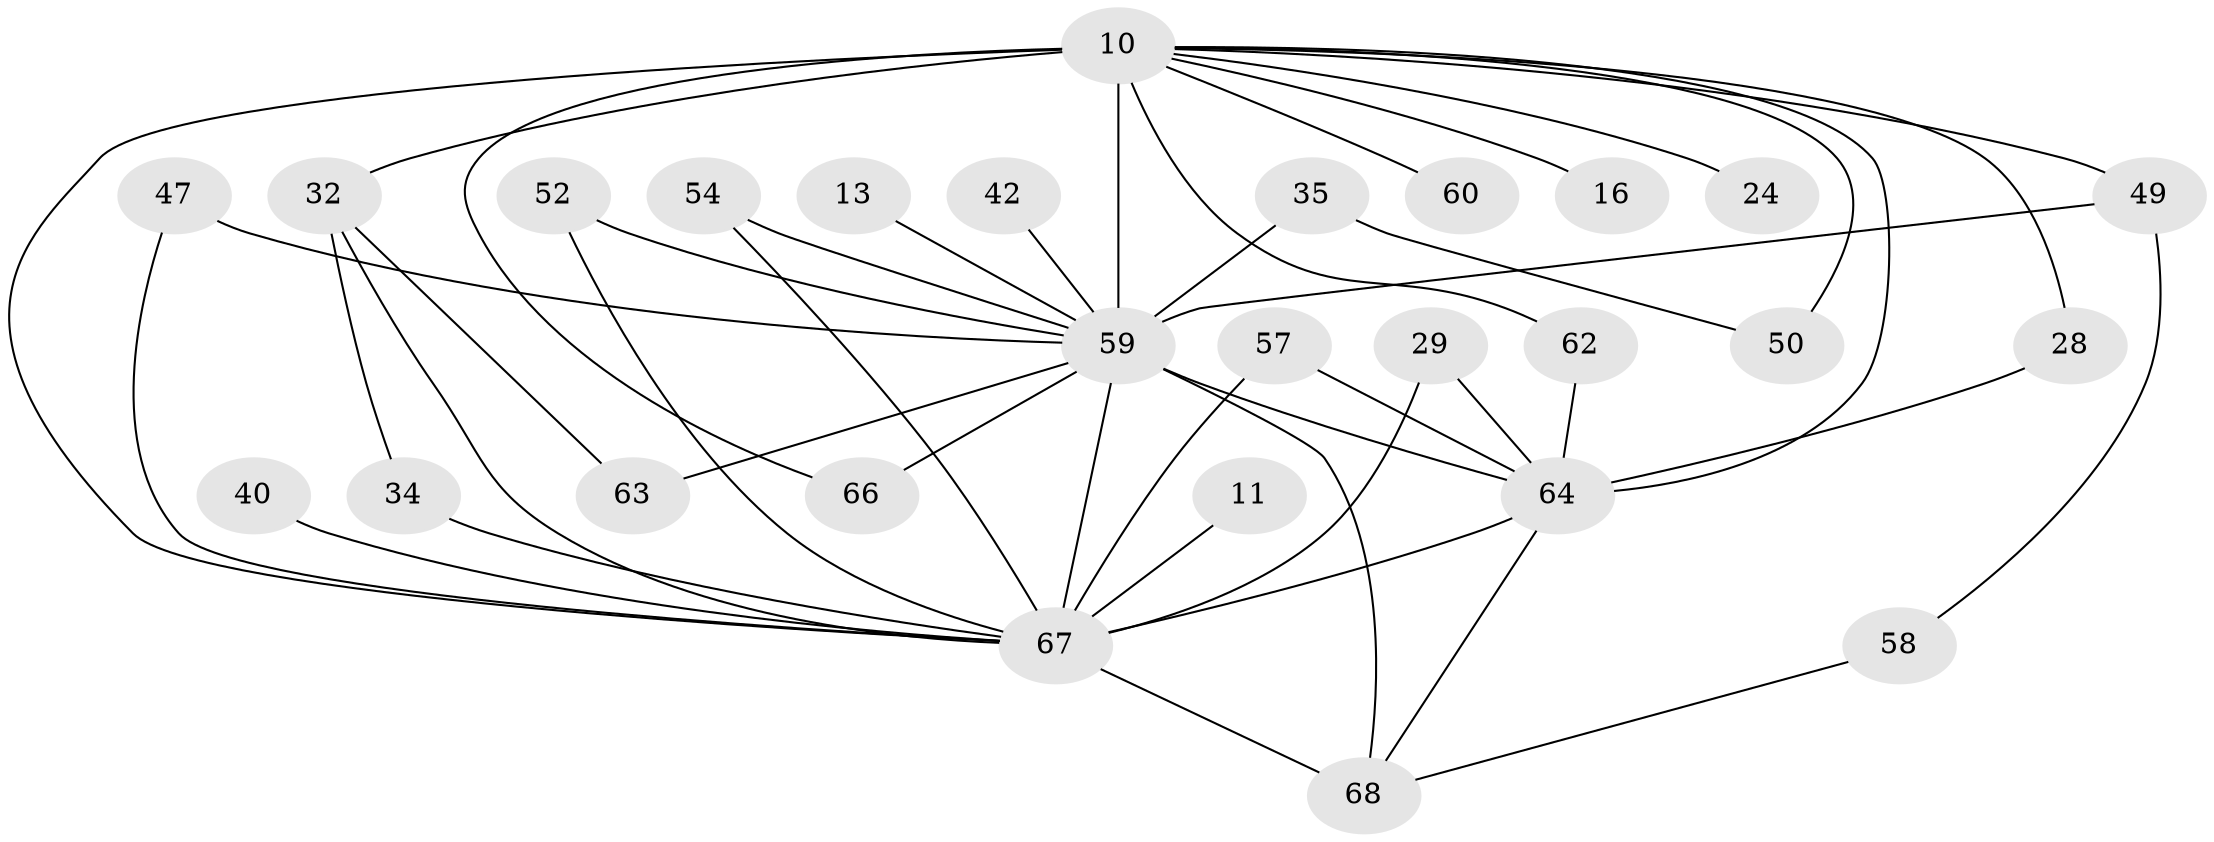 // original degree distribution, {16: 0.029411764705882353, 18: 0.07352941176470588, 14: 0.014705882352941176, 21: 0.014705882352941176, 15: 0.014705882352941176, 2: 0.5882352941176471, 5: 0.058823529411764705, 6: 0.029411764705882353, 4: 0.029411764705882353, 3: 0.14705882352941177}
// Generated by graph-tools (version 1.1) at 2025/47/03/04/25 21:47:39]
// undirected, 27 vertices, 45 edges
graph export_dot {
graph [start="1"]
  node [color=gray90,style=filled];
  10 [super="+8+3"];
  11;
  13;
  16;
  24;
  28;
  29;
  32 [super="+22"];
  34;
  35;
  40;
  42;
  47;
  49 [super="+33"];
  50;
  52;
  54;
  57;
  58;
  59 [super="+19+14+45+46+48"];
  60;
  62;
  63;
  64 [super="+31+61+15"];
  66 [super="+23+65"];
  67 [super="+56+7+26+55"];
  68 [super="+51+39+38"];
  10 -- 24 [weight=2];
  10 -- 28;
  10 -- 60 [weight=2];
  10 -- 62;
  10 -- 66 [weight=3];
  10 -- 16;
  10 -- 32 [weight=4];
  10 -- 50;
  10 -- 67 [weight=13];
  10 -- 64 [weight=12];
  10 -- 59 [weight=13];
  10 -- 49 [weight=2];
  11 -- 67 [weight=2];
  13 -- 59 [weight=2];
  28 -- 64;
  29 -- 67;
  29 -- 64;
  32 -- 34;
  32 -- 63;
  32 -- 67;
  34 -- 67;
  35 -- 50;
  35 -- 59 [weight=2];
  40 -- 67 [weight=2];
  42 -- 59 [weight=2];
  47 -- 67;
  47 -- 59;
  49 -- 59 [weight=2];
  49 -- 58;
  52 -- 67;
  52 -- 59;
  54 -- 67;
  54 -- 59;
  57 -- 67;
  57 -- 64;
  58 -- 68;
  59 -- 67 [weight=6];
  59 -- 64 [weight=5];
  59 -- 66;
  59 -- 68 [weight=3];
  59 -- 63;
  62 -- 64;
  64 -- 67 [weight=10];
  64 -- 68 [weight=2];
  67 -- 68;
}
